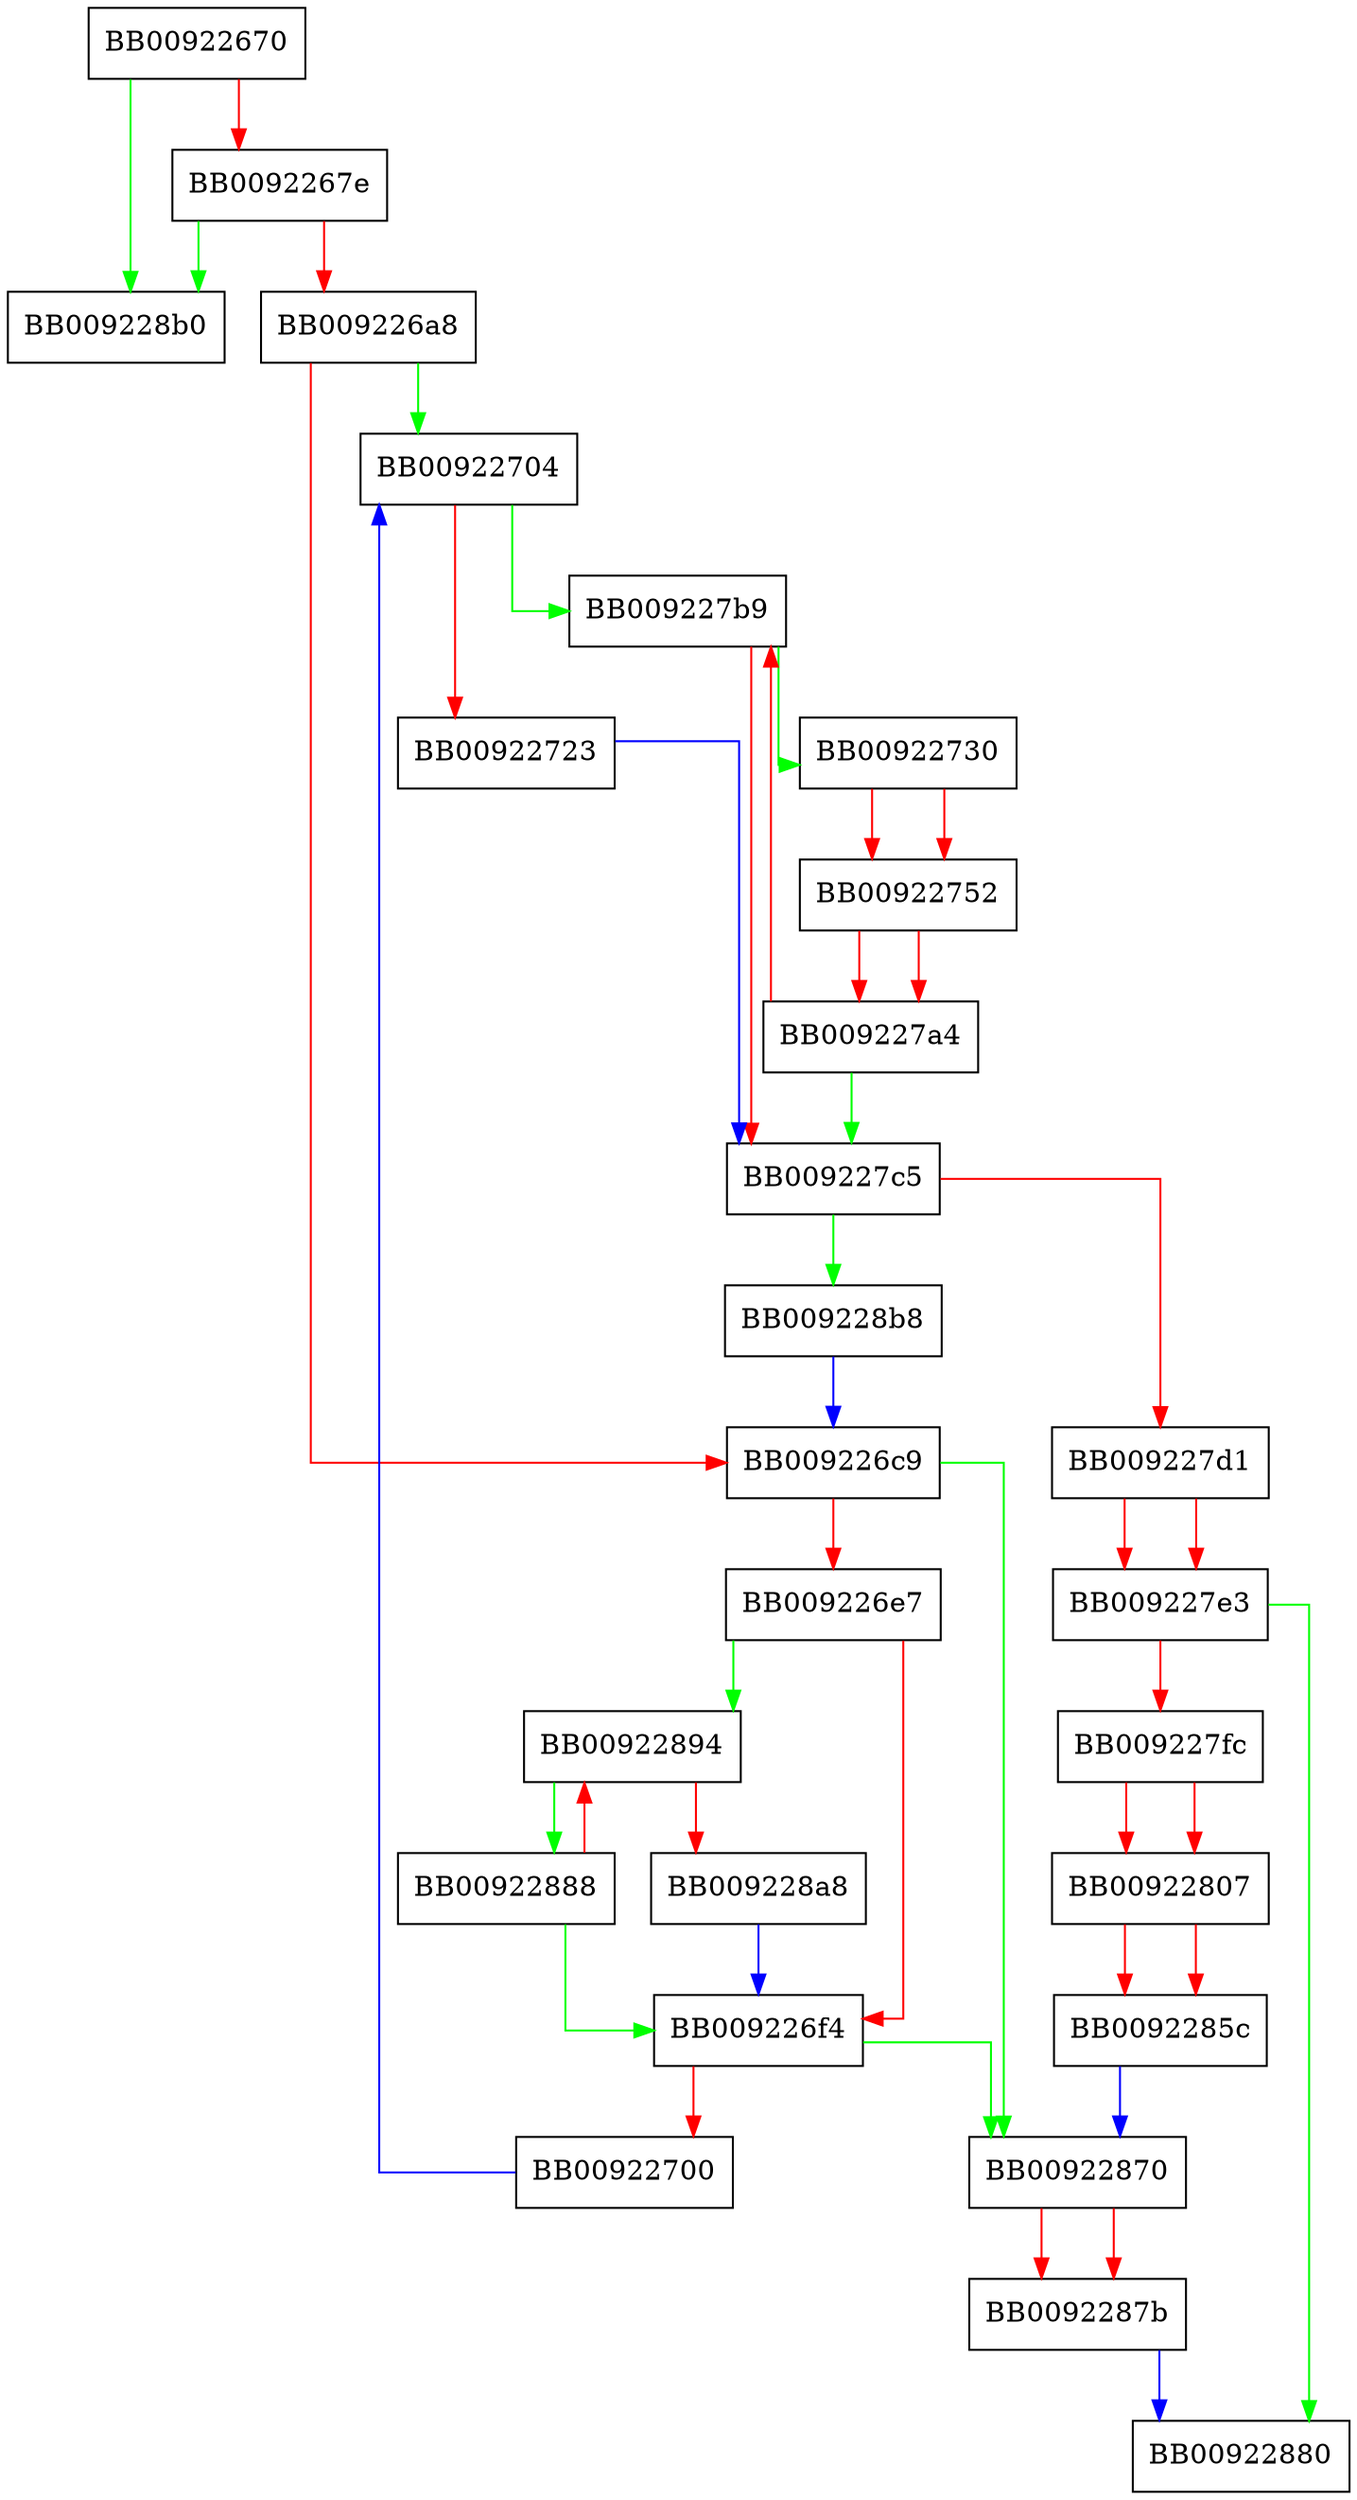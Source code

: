 digraph _dl_mcount {
  node [shape="box"];
  graph [splines=ortho];
  BB00922670 -> BB009228b0 [color="green"];
  BB00922670 -> BB0092267e [color="red"];
  BB0092267e -> BB009228b0 [color="green"];
  BB0092267e -> BB009226a8 [color="red"];
  BB009226a8 -> BB00922704 [color="green"];
  BB009226a8 -> BB009226c9 [color="red"];
  BB009226c9 -> BB00922870 [color="green"];
  BB009226c9 -> BB009226e7 [color="red"];
  BB009226e7 -> BB00922894 [color="green"];
  BB009226e7 -> BB009226f4 [color="red"];
  BB009226f4 -> BB00922870 [color="green"];
  BB009226f4 -> BB00922700 [color="red"];
  BB00922700 -> BB00922704 [color="blue"];
  BB00922704 -> BB009227b9 [color="green"];
  BB00922704 -> BB00922723 [color="red"];
  BB00922723 -> BB009227c5 [color="blue"];
  BB00922730 -> BB00922752 [color="red"];
  BB00922730 -> BB00922752 [color="red"];
  BB00922752 -> BB009227a4 [color="red"];
  BB00922752 -> BB009227a4 [color="red"];
  BB009227a4 -> BB009227c5 [color="green"];
  BB009227a4 -> BB009227b9 [color="red"];
  BB009227b9 -> BB00922730 [color="green"];
  BB009227b9 -> BB009227c5 [color="red"];
  BB009227c5 -> BB009228b8 [color="green"];
  BB009227c5 -> BB009227d1 [color="red"];
  BB009227d1 -> BB009227e3 [color="red"];
  BB009227d1 -> BB009227e3 [color="red"];
  BB009227e3 -> BB00922880 [color="green"];
  BB009227e3 -> BB009227fc [color="red"];
  BB009227fc -> BB00922807 [color="red"];
  BB009227fc -> BB00922807 [color="red"];
  BB00922807 -> BB0092285c [color="red"];
  BB00922807 -> BB0092285c [color="red"];
  BB0092285c -> BB00922870 [color="blue"];
  BB00922870 -> BB0092287b [color="red"];
  BB00922870 -> BB0092287b [color="red"];
  BB0092287b -> BB00922880 [color="blue"];
  BB00922888 -> BB009226f4 [color="green"];
  BB00922888 -> BB00922894 [color="red"];
  BB00922894 -> BB00922888 [color="green"];
  BB00922894 -> BB009228a8 [color="red"];
  BB009228a8 -> BB009226f4 [color="blue"];
  BB009228b8 -> BB009226c9 [color="blue"];
}